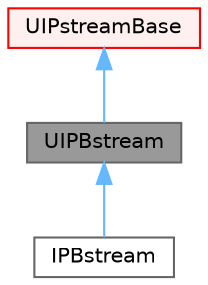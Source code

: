 digraph "UIPBstream"
{
 // LATEX_PDF_SIZE
  bgcolor="transparent";
  edge [fontname=Helvetica,fontsize=10,labelfontname=Helvetica,labelfontsize=10];
  node [fontname=Helvetica,fontsize=10,shape=box,height=0.2,width=0.4];
  Node1 [id="Node000001",label="UIPBstream",height=0.2,width=0.4,color="gray40", fillcolor="grey60", style="filled", fontcolor="black",tooltip=" "];
  Node2 -> Node1 [id="edge1_Node000001_Node000002",dir="back",color="steelblue1",style="solid",tooltip=" "];
  Node2 [id="Node000002",label="UIPstreamBase",height=0.2,width=0.4,color="red", fillcolor="#FFF0F0", style="filled",URL="$classFoam_1_1UIPstreamBase.html",tooltip="Base class for input inter-processor communications stream (ie, parallel streams)...."];
  Node1 -> Node7 [id="edge2_Node000001_Node000007",dir="back",color="steelblue1",style="solid",tooltip=" "];
  Node7 [id="Node000007",label="IPBstream",height=0.2,width=0.4,color="gray40", fillcolor="white", style="filled",URL="$classFoam_1_1IPBstream.html",tooltip=" "];
}
